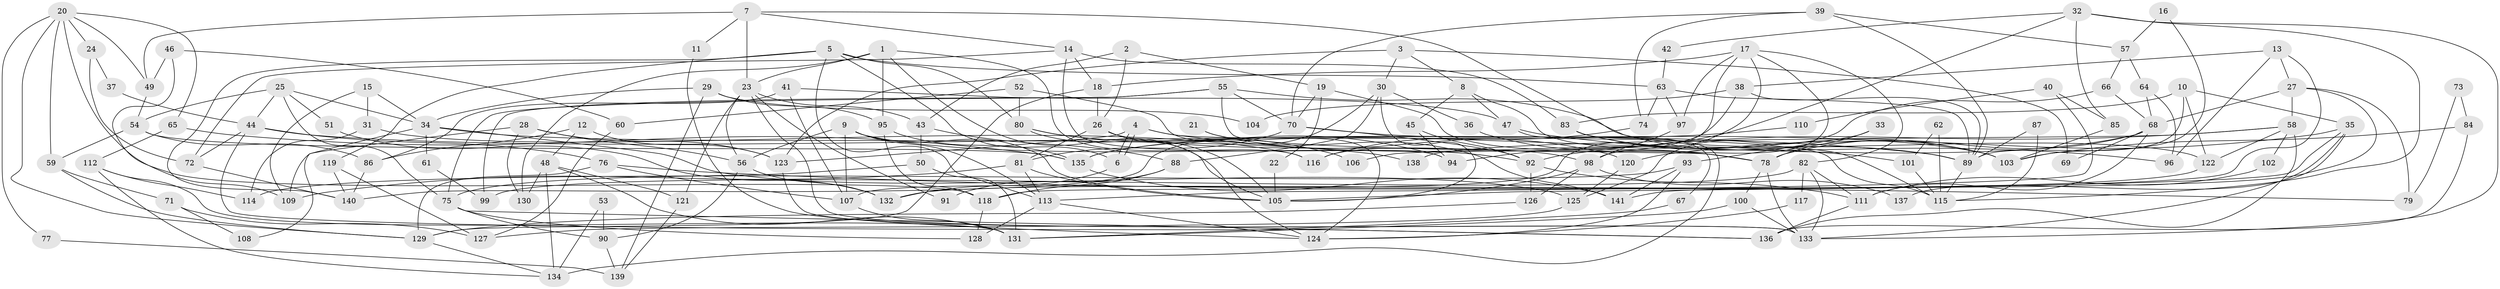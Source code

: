 // Generated by graph-tools (version 1.1) at 2025/26/03/09/25 03:26:22]
// undirected, 141 vertices, 282 edges
graph export_dot {
graph [start="1"]
  node [color=gray90,style=filled];
  1;
  2;
  3;
  4;
  5;
  6;
  7;
  8;
  9;
  10;
  11;
  12;
  13;
  14;
  15;
  16;
  17;
  18;
  19;
  20;
  21;
  22;
  23;
  24;
  25;
  26;
  27;
  28;
  29;
  30;
  31;
  32;
  33;
  34;
  35;
  36;
  37;
  38;
  39;
  40;
  41;
  42;
  43;
  44;
  45;
  46;
  47;
  48;
  49;
  50;
  51;
  52;
  53;
  54;
  55;
  56;
  57;
  58;
  59;
  60;
  61;
  62;
  63;
  64;
  65;
  66;
  67;
  68;
  69;
  70;
  71;
  72;
  73;
  74;
  75;
  76;
  77;
  78;
  79;
  80;
  81;
  82;
  83;
  84;
  85;
  86;
  87;
  88;
  89;
  90;
  91;
  92;
  93;
  94;
  95;
  96;
  97;
  98;
  99;
  100;
  101;
  102;
  103;
  104;
  105;
  106;
  107;
  108;
  109;
  110;
  111;
  112;
  113;
  114;
  115;
  116;
  117;
  118;
  119;
  120;
  121;
  122;
  123;
  124;
  125;
  126;
  127;
  128;
  129;
  130;
  131;
  132;
  133;
  134;
  135;
  136;
  137;
  138;
  139;
  140;
  141;
  1 -- 105;
  1 -- 23;
  1 -- 95;
  1 -- 116;
  1 -- 130;
  2 -- 26;
  2 -- 43;
  2 -- 19;
  3 -- 8;
  3 -- 123;
  3 -- 30;
  3 -- 69;
  4 -- 6;
  4 -- 6;
  4 -- 123;
  4 -- 101;
  4 -- 115;
  5 -- 63;
  5 -- 80;
  5 -- 6;
  5 -- 113;
  5 -- 119;
  5 -- 140;
  6 -- 132;
  7 -- 14;
  7 -- 103;
  7 -- 11;
  7 -- 23;
  7 -- 49;
  8 -- 45;
  8 -- 115;
  8 -- 47;
  9 -- 113;
  9 -- 105;
  9 -- 56;
  9 -- 92;
  9 -- 107;
  10 -- 35;
  10 -- 89;
  10 -- 83;
  10 -- 122;
  11 -- 124;
  12 -- 123;
  12 -- 86;
  12 -- 48;
  13 -- 118;
  13 -- 27;
  13 -- 38;
  13 -- 96;
  14 -- 94;
  14 -- 18;
  14 -- 72;
  14 -- 83;
  15 -- 34;
  15 -- 109;
  15 -- 31;
  16 -- 103;
  16 -- 57;
  17 -- 97;
  17 -- 98;
  17 -- 18;
  17 -- 82;
  17 -- 106;
  17 -- 107;
  18 -- 129;
  18 -- 26;
  19 -- 78;
  19 -- 22;
  19 -- 70;
  20 -- 129;
  20 -- 65;
  20 -- 24;
  20 -- 49;
  20 -- 59;
  20 -- 77;
  20 -- 109;
  21 -- 120;
  21 -- 141;
  22 -- 105;
  23 -- 56;
  23 -- 43;
  23 -- 91;
  23 -- 121;
  23 -- 133;
  24 -- 72;
  24 -- 37;
  25 -- 54;
  25 -- 44;
  25 -- 34;
  25 -- 51;
  25 -- 75;
  26 -- 124;
  26 -- 81;
  26 -- 98;
  27 -- 58;
  27 -- 68;
  27 -- 79;
  27 -- 141;
  28 -- 130;
  28 -- 56;
  28 -- 109;
  28 -- 123;
  29 -- 95;
  29 -- 139;
  29 -- 34;
  29 -- 104;
  30 -- 88;
  30 -- 36;
  30 -- 105;
  30 -- 140;
  31 -- 116;
  31 -- 114;
  32 -- 133;
  32 -- 115;
  32 -- 42;
  32 -- 85;
  32 -- 94;
  33 -- 78;
  33 -- 93;
  34 -- 61;
  34 -- 108;
  34 -- 125;
  34 -- 138;
  35 -- 133;
  35 -- 105;
  35 -- 120;
  35 -- 137;
  36 -- 78;
  37 -- 44;
  38 -- 89;
  38 -- 104;
  38 -- 116;
  39 -- 70;
  39 -- 89;
  39 -- 57;
  39 -- 74;
  40 -- 85;
  40 -- 113;
  40 -- 110;
  41 -- 86;
  41 -- 107;
  41 -- 47;
  42 -- 63;
  43 -- 50;
  43 -- 88;
  44 -- 72;
  44 -- 76;
  44 -- 89;
  44 -- 136;
  45 -- 94;
  45 -- 92;
  46 -- 49;
  46 -- 118;
  46 -- 60;
  47 -- 67;
  47 -- 96;
  48 -- 131;
  48 -- 121;
  48 -- 130;
  48 -- 134;
  49 -- 54;
  50 -- 75;
  50 -- 131;
  51 -- 132;
  52 -- 60;
  52 -- 124;
  52 -- 80;
  53 -- 90;
  53 -- 134;
  54 -- 59;
  54 -- 86;
  54 -- 135;
  55 -- 122;
  55 -- 70;
  55 -- 75;
  55 -- 78;
  55 -- 99;
  56 -- 132;
  56 -- 90;
  57 -- 64;
  57 -- 66;
  58 -- 136;
  58 -- 92;
  58 -- 102;
  58 -- 122;
  58 -- 138;
  59 -- 129;
  59 -- 71;
  60 -- 127;
  61 -- 99;
  62 -- 115;
  62 -- 101;
  63 -- 89;
  63 -- 74;
  63 -- 97;
  64 -- 96;
  64 -- 68;
  65 -- 135;
  65 -- 112;
  66 -- 68;
  66 -- 125;
  67 -- 131;
  68 -- 78;
  68 -- 111;
  68 -- 69;
  68 -- 135;
  70 -- 81;
  70 -- 92;
  70 -- 103;
  71 -- 127;
  71 -- 108;
  72 -- 140;
  73 -- 79;
  73 -- 84;
  74 -- 116;
  75 -- 90;
  75 -- 128;
  75 -- 136;
  76 -- 129;
  76 -- 107;
  76 -- 79;
  77 -- 139;
  78 -- 133;
  78 -- 100;
  80 -- 105;
  80 -- 94;
  80 -- 106;
  81 -- 109;
  81 -- 105;
  81 -- 113;
  82 -- 111;
  82 -- 99;
  82 -- 117;
  82 -- 133;
  83 -- 89;
  83 -- 103;
  83 -- 134;
  84 -- 136;
  84 -- 103;
  85 -- 103;
  86 -- 140;
  87 -- 115;
  87 -- 89;
  88 -- 118;
  88 -- 91;
  89 -- 115;
  90 -- 139;
  92 -- 111;
  92 -- 126;
  93 -- 141;
  93 -- 114;
  93 -- 124;
  95 -- 135;
  95 -- 118;
  97 -- 98;
  98 -- 105;
  98 -- 126;
  98 -- 137;
  100 -- 133;
  100 -- 131;
  101 -- 115;
  102 -- 111;
  107 -- 131;
  110 -- 135;
  111 -- 136;
  112 -- 131;
  112 -- 134;
  112 -- 114;
  113 -- 124;
  113 -- 128;
  117 -- 124;
  118 -- 128;
  119 -- 140;
  119 -- 127;
  120 -- 125;
  121 -- 139;
  122 -- 132;
  123 -- 133;
  125 -- 127;
  126 -- 129;
  129 -- 134;
  135 -- 141;
}
